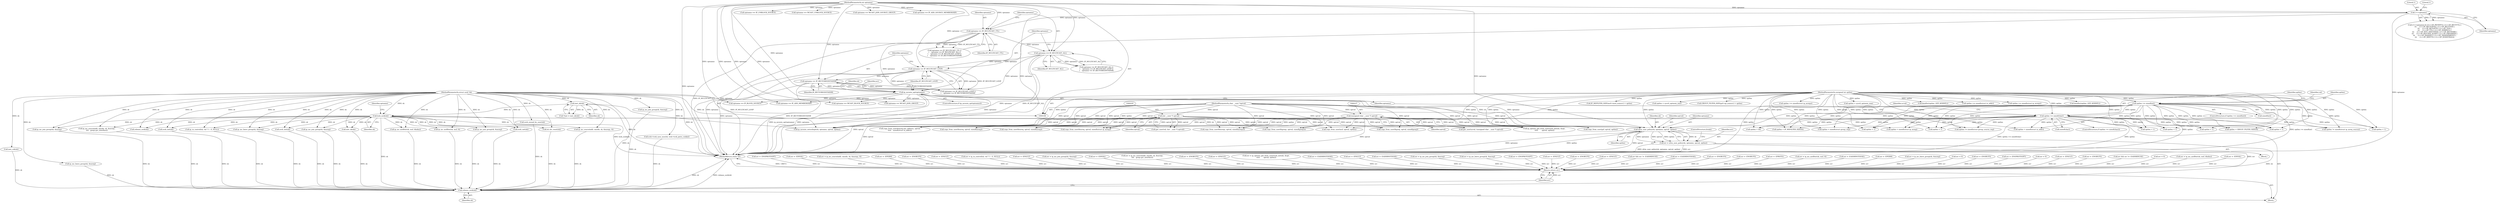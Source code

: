 digraph "0_linux_f6d8bd051c391c1c0458a30b2a7abcd939329259_26@pointer" {
"1001665" [label="(Call,xfrm_user_policy(sk, optname, optval, optlen))"];
"1000259" [label="(Call,lock_sock(sk))"];
"1000118" [label="(Call,inet_sk(sk))"];
"1000109" [label="(MethodParameterIn,struct sock *sk)"];
"1000248" [label="(Call,ip_mroute_opt(optname))"];
"1000128" [label="(Call,1<<optname)"];
"1000111" [label="(MethodParameterIn,int optname)"];
"1000199" [label="(Call,optname == IP_MULTICAST_ALL)"];
"1000195" [label="(Call,optname == IP_MULTICAST_TTL)"];
"1000206" [label="(Call,optname == IP_RECVORIGDSTADDR)"];
"1000203" [label="(Call,optname == IP_MULTICAST_LOOP)"];
"1000219" [label="(Call,(int __user *) optval)"];
"1000112" [label="(MethodParameterIn,char __user *optval)"];
"1000236" [label="(Call,(unsigned char __user *) optval)"];
"1000227" [label="(Call,optlen >= sizeof(char))"];
"1000211" [label="(Call,optlen >= sizeof(int))"];
"1000113" [label="(MethodParameterIn,unsigned int optlen)"];
"1001663" [label="(Call,err = xfrm_user_policy(sk, optname, optval, optlen))"];
"1001724" [label="(Return,return err;)"];
"1001722" [label="(Call,release_sock(sk))"];
"1000859" [label="(Call,optlen >= sizeof(struct ip_mreqn))"];
"1000889" [label="(Call,optname == IP_ADD_MEMBERSHIP)"];
"1001011" [label="(Call,copy_from_user(&mreqs, optval, sizeof(mreqs)))"];
"1001208" [label="(Call,copy_from_user(&greqs, optval, sizeof(greqs)))"];
"1000221" [label="(Identifier,optval)"];
"1001596" [label="(Call,ip_mc_msfilter(sk, msf, ifindex))"];
"1000227" [label="(Call,optlen >= sizeof(char))"];
"1001131" [label="(Call,copy_from_user(&greq, optval, sizeof(greq)))"];
"1001174" [label="(Call,optname == MCAST_JOIN_GROUP)"];
"1000989" [label="(Call,ip_mc_msfilter(sk, msf, 0))"];
"1001670" [label="(ControlStructure,break;)"];
"1000133" [label="(Literal,1)"];
"1001179" [label="(Call,ip_mc_join_group(sk, &mreq))"];
"1001215" [label="(Call,err = -EFAULT)"];
"1001005" [label="(Call,optlen != sizeof(struct ip_mreq_source))"];
"1000894" [label="(Call,ip_mc_join_group(sk, &mreq))"];
"1001640" [label="(Call,optlen < 1)"];
"1000116" [label="(Call,*inet = inet_sk(sk))"];
"1000762" [label="(Call,sock_net(sk))"];
"1000272" [label="(Call,optlen > 40)"];
"1001408" [label="(Call,optlen > sysctl_optmem_max)"];
"1001664" [label="(Identifier,err)"];
"1001083" [label="(Call,err && err != -EADDRINUSE)"];
"1000910" [label="(Call,optlen < IP_MSFILTER_SIZE(0))"];
"1000235" [label="(Identifier,ucval)"];
"1000247" [label="(ControlStructure,if (ip_mroute_opt(optname)))"];
"1000787" [label="(Call,err = -EADDRNOTAVAIL)"];
"1001036" [label="(Call,optname == IP_UNBLOCK_SOURCE)"];
"1000934" [label="(Call,err = -ENOBUFS)"];
"1001121" [label="(Call,optlen < sizeof(struct group_req))"];
"1000920" [label="(Call,err = -ENOBUFS)"];
"1000194" [label="(Call,optname == IP_MULTICAST_TTL ||\n\t    optname == IP_MULTICAST_ALL ||\n\t    optname == IP_MULTICAST_LOOP ||\n\t    optname == IP_RECVORIGDSTADDR)"];
"1000208" [label="(Identifier,IP_RECVORIGDSTADDR)"];
"1000118" [label="(Call,inet_sk(sk))"];
"1000512" [label="(Call,sk_dst_reset(sk))"];
"1000720" [label="(Call,copy_from_user(&mreq.imr_address, optval,\n\t\t\t\t\t   sizeof(struct in_addr)))"];
"1000656" [label="(Call,optlen < 1)"];
"1000218" [label="(Identifier,val)"];
"1001106" [label="(Call,ip_mc_source(add, omode, sk, &mreqs, 0))"];
"1000129" [label="(Literal,1)"];
"1001665" [label="(Call,xfrm_user_policy(sk, optname, optval, optlen))"];
"1000838" [label="(Call,err = -EPROTO)"];
"1000294" [label="(Call,sock_owned_by_user(sk))"];
"1001668" [label="(Identifier,optval)"];
"1000699" [label="(Call,copy_from_user(&mreq, optval, sizeof(mreq)))"];
"1001342" [label="(Call,ip_mc_join_group(sk, &mreq))"];
"1000849" [label="(Call,optlen < sizeof(struct ip_mreq))"];
"1000517" [label="(Call,optlen < 1)"];
"1001202" [label="(Call,optlen != sizeof(struct group_source_req))"];
"1000263" [label="(Block,)"];
"1001294" [label="(Call,optname == MCAST_UNBLOCK_SOURCE)"];
"1000217" [label="(Call,get_user(val, (int __user *) optval))"];
"1000987" [label="(Call,err = ip_mc_msfilter(sk, msf, 0))"];
"1001237" [label="(Call,err = -EADDRNOTAVAIL)"];
"1000260" [label="(Identifier,sk)"];
"1001667" [label="(Identifier,optname)"];
"1001654" [label="(Call,err = -EPERM)"];
"1000204" [label="(Identifier,optname)"];
"1000262" [label="(Identifier,optname)"];
"1000683" [label="(Call,optlen < sizeof(struct in_addr))"];
"1000899" [label="(Call,err = ip_mc_leave_group(sk, &mreq))"];
"1000127" [label="(Call,(1<<optname) & ((1<<IP_PKTINFO) | (1<<IP_RECVTTL) |\n\t\t\t     (1<<IP_RECVOPTS) | (1<<IP_RECVTOS) |\n\t\t\t     (1<<IP_RETOPTS) | (1<<IP_TOS) |\n\t\t\t     (1<<IP_TTL) | (1<<IP_HDRINCL) |\n\t\t\t     (1<<IP_MTU_DISCOVER) | (1<<IP_RECVERR) |\n\t\t\t     (1<<IP_ROUTER_ALERT) | (1<<IP_FREEBIND) |\n\t\t\t     (1<<IP_PASSSEC) | (1<<IP_TRANSPARENT) |\n\t\t\t     (1<<IP_MINTTL) | (1<<IP_NODEFRAG)))"];
"1000196" [label="(Identifier,optname)"];
"1000111" [label="(MethodParameterIn,int optname)"];
"1000944" [label="(Call,copy_from_user(msf, optval, optlen))"];
"1000927" [label="(Call,kmalloc(optlen, GFP_KERNEL))"];
"1000212" [label="(Identifier,optlen)"];
"1000830" [label="(Call,err = 0)"];
"1000195" [label="(Call,optname == IP_MULTICAST_TTL)"];
"1000112" [label="(MethodParameterIn,char __user *optval)"];
"1001727" [label="(Call,release_sock(sk))"];
"1000716" [label="(Call,optlen >= sizeof(struct in_addr))"];
"1000693" [label="(Call,optlen >= sizeof(struct ip_mreqn))"];
"1001669" [label="(Identifier,optlen)"];
"1000203" [label="(Call,optname == IP_MULTICAST_LOOP)"];
"1000967" [label="(Call,err = -ENOBUFS)"];
"1001078" [label="(Call,ip_mc_join_group(sk, &mreq))"];
"1000251" [label="(Call,ip_mroute_setsockopt(sk, optname, optval, optlen))"];
"1000205" [label="(Identifier,IP_MULTICAST_LOOP)"];
"1001419" [label="(Call,kmalloc(optlen, GFP_KERNEL))"];
"1000236" [label="(Call,(unsigned char __user *) optval)"];
"1001717" [label="(Call,err = -ENOPROTOOPT)"];
"1000256" [label="(Call,err = 0)"];
"1000202" [label="(Call,optname == IP_MULTICAST_LOOP ||\n\t    optname == IP_RECVORIGDSTADDR)"];
"1000627" [label="(Call,optlen < 1)"];
"1000249" [label="(Identifier,optname)"];
"1000210" [label="(ControlStructure,if (optlen >= sizeof(int)))"];
"1000854" [label="(Call,err = -EFAULT)"];
"1000109" [label="(MethodParameterIn,struct sock *sk)"];
"1001487" [label="(Call,err = -ENOBUFS)"];
"1000130" [label="(Identifier,optname)"];
"1000278" [label="(Call,ip_options_get_from_user(sock_net(sk), &opt,\n \t\t\t\t\t       optval, optlen))"];
"1001724" [label="(Return,return err;)"];
"1000114" [label="(Block,)"];
"1000201" [label="(Identifier,IP_MULTICAST_ALL)"];
"1000865" [label="(Call,copy_from_user(&mreq, optval, sizeof(mreq)))"];
"1001306" [label="(Call,optname == MCAST_JOIN_SOURCE_GROUP)"];
"1000228" [label="(Identifier,optlen)"];
"1000113" [label="(MethodParameterIn,unsigned int optlen)"];
"1000219" [label="(Call,(int __user *) optval)"];
"1001347" [label="(Call,err && err != -EADDRINUSE)"];
"1000229" [label="(Call,sizeof(char))"];
"1001683" [label="(Call,optlen < 1)"];
"1000252" [label="(Identifier,sk)"];
"1000755" [label="(Call,err = 0)"];
"1001594" [label="(Call,err = ip_mc_msfilter(sk, msf, ifindex))"];
"1000248" [label="(Call,ip_mroute_opt(optname))"];
"1001048" [label="(Call,optname == IP_ADD_SOURCE_MEMBERSHIP)"];
"1000797" [label="(Call,err = -EINVAL)"];
"1000198" [label="(Call,optname == IP_MULTICAST_ALL ||\n\t    optname == IP_MULTICAST_LOOP ||\n\t    optname == IP_RECVORIGDSTADDR)"];
"1001725" [label="(Identifier,err)"];
"1001697" [label="(Call,optlen < 1)"];
"1000571" [label="(Call,err = -ENOPROTOOPT)"];
"1000982" [label="(Call,err = -EINVAL)"];
"1001436" [label="(Call,copy_from_user(gsf, optval, optlen))"];
"1000259" [label="(Call,lock_sock(sk))"];
"1001104" [label="(Call,err = ip_mc_source(add, omode, sk, &mreqs, 0))"];
"1001677" [label="(Call,err = -EPERM)"];
"1000238" [label="(Identifier,optval)"];
"1001412" [label="(Call,err = -ENOBUFS)"];
"1001126" [label="(Call,err = -EFAULT)"];
"1000973" [label="(Call,IP_MSFILTER_SIZE(msf->imsf_numsrc) > optlen)"];
"1001377" [label="(Call,ip_mc_source(add, omode, sk, &mreqs,\n\t\t\t\t   greqs.gsr_interface))"];
"1000119" [label="(Identifier,sk)"];
"1000352" [label="(Call,icsk->icsk_sync_mss(sk, icsk->icsk_pmtu_cookie))"];
"1000257" [label="(Identifier,err)"];
"1001628" [label="(Call,err = ip_ra_control(sk, val ? 1 : 0, NULL))"];
"1001723" [label="(Identifier,sk)"];
"1001666" [label="(Identifier,sk)"];
"1000881" [label="(Call,copy_from_user(&mreq, optval, sizeof(struct ip_mreq)))"];
"1000206" [label="(Call,optname == IP_RECVORIGDSTADDR)"];
"1000128" [label="(Call,1<<optname)"];
"1000211" [label="(Call,optlen >= sizeof(int))"];
"1001431" [label="(Call,err = -EFAULT)"];
"1001402" [label="(Call,optlen < GROUP_FILTER_SIZE(0))"];
"1000892" [label="(Call,err = ip_mc_join_group(sk, &mreq))"];
"1001467" [label="(Call,err = -EINVAL)"];
"1001608" [label="(Call,optlen < 1)"];
"1001375" [label="(Call,err = ip_mc_source(add, omode, sk, &mreqs,\n\t\t\t\t   greqs.gsr_interface))"];
"1000213" [label="(Call,sizeof(int))"];
"1000279" [label="(Call,sock_net(sk))"];
"1000226" [label="(ControlStructure,if (optlen >= sizeof(char)))"];
"1001426" [label="(Call,err = -ENOBUFS)"];
"1000304" [label="(Call,inet_csk(sk))"];
"1000688" [label="(Call,err = -EFAULT)"];
"1000901" [label="(Call,ip_mc_leave_group(sk, &mreq))"];
"1000916" [label="(Call,optlen > sysctl_optmem_max)"];
"1000199" [label="(Call,optname == IP_MULTICAST_ALL)"];
"1001024" [label="(Call,optname == IP_BLOCK_SOURCE)"];
"1000234" [label="(Call,get_user(ucval, (unsigned char __user *) optval))"];
"1000276" [label="(Call,err = ip_options_get_from_user(sock_net(sk), &opt,\n \t\t\t\t\t       optval, optlen))"];
"1000200" [label="(Identifier,optname)"];
"1001545" [label="(Call,err = -EADDRNOTAVAIL)"];
"1000207" [label="(Identifier,optname)"];
"1001630" [label="(Call,ip_ra_control(sk, val ? 1 : 0, NULL))"];
"1001186" [label="(Call,ip_mc_leave_group(sk, &mreq))"];
"1001018" [label="(Call,err = -EFAULT)"];
"1001512" [label="(Call,err = -EADDRNOTAVAIL)"];
"1000197" [label="(Identifier,IP_MULTICAST_TTL)"];
"1000782" [label="(Call,sock_net(sk))"];
"1001177" [label="(Call,err = ip_mc_join_group(sk, &mreq))"];
"1001184" [label="(Call,err = ip_mc_leave_group(sk, &mreq))"];
"1000549" [label="(Call,err = -ENOPROTOOPT)"];
"1000844" [label="(Call,inet_sk(sk))"];
"1000939" [label="(Call,err = -EFAULT)"];
"1001722" [label="(Call,release_sock(sk))"];
"1001663" [label="(Call,err = xfrm_user_policy(sk, optname, optval, optlen))"];
"1001282" [label="(Call,optname == MCAST_BLOCK_SOURCE)"];
"1001732" [label="(MethodReturn,static int)"];
"1001454" [label="(Call,err = -ENOBUFS)"];
"1001460" [label="(Call,GROUP_FILTER_SIZE(gsf->gf_numsrc) > optlen)"];
"1001665" -> "1001663"  [label="AST: "];
"1001665" -> "1001669"  [label="CFG: "];
"1001666" -> "1001665"  [label="AST: "];
"1001667" -> "1001665"  [label="AST: "];
"1001668" -> "1001665"  [label="AST: "];
"1001669" -> "1001665"  [label="AST: "];
"1001663" -> "1001665"  [label="CFG: "];
"1001665" -> "1001732"  [label="DDG: optlen"];
"1001665" -> "1001732"  [label="DDG: optval"];
"1001665" -> "1001732"  [label="DDG: optname"];
"1001665" -> "1001663"  [label="DDG: sk"];
"1001665" -> "1001663"  [label="DDG: optname"];
"1001665" -> "1001663"  [label="DDG: optval"];
"1001665" -> "1001663"  [label="DDG: optlen"];
"1000259" -> "1001665"  [label="DDG: sk"];
"1000109" -> "1001665"  [label="DDG: sk"];
"1000248" -> "1001665"  [label="DDG: optname"];
"1000111" -> "1001665"  [label="DDG: optname"];
"1000219" -> "1001665"  [label="DDG: optval"];
"1000236" -> "1001665"  [label="DDG: optval"];
"1000112" -> "1001665"  [label="DDG: optval"];
"1000227" -> "1001665"  [label="DDG: optlen"];
"1000211" -> "1001665"  [label="DDG: optlen"];
"1000113" -> "1001665"  [label="DDG: optlen"];
"1001665" -> "1001722"  [label="DDG: sk"];
"1000259" -> "1000114"  [label="AST: "];
"1000259" -> "1000260"  [label="CFG: "];
"1000260" -> "1000259"  [label="AST: "];
"1000262" -> "1000259"  [label="CFG: "];
"1000259" -> "1001732"  [label="DDG: lock_sock(sk)"];
"1000118" -> "1000259"  [label="DDG: sk"];
"1000109" -> "1000259"  [label="DDG: sk"];
"1000259" -> "1000279"  [label="DDG: sk"];
"1000259" -> "1000512"  [label="DDG: sk"];
"1000259" -> "1000762"  [label="DDG: sk"];
"1000259" -> "1000782"  [label="DDG: sk"];
"1000259" -> "1000844"  [label="DDG: sk"];
"1000259" -> "1000989"  [label="DDG: sk"];
"1000259" -> "1001078"  [label="DDG: sk"];
"1000259" -> "1001106"  [label="DDG: sk"];
"1000259" -> "1001179"  [label="DDG: sk"];
"1000259" -> "1001186"  [label="DDG: sk"];
"1000259" -> "1001342"  [label="DDG: sk"];
"1000259" -> "1001377"  [label="DDG: sk"];
"1000259" -> "1001596"  [label="DDG: sk"];
"1000259" -> "1001630"  [label="DDG: sk"];
"1000259" -> "1001722"  [label="DDG: sk"];
"1000259" -> "1001727"  [label="DDG: sk"];
"1000118" -> "1000116"  [label="AST: "];
"1000118" -> "1000119"  [label="CFG: "];
"1000119" -> "1000118"  [label="AST: "];
"1000116" -> "1000118"  [label="CFG: "];
"1000118" -> "1001732"  [label="DDG: sk"];
"1000118" -> "1000116"  [label="DDG: sk"];
"1000109" -> "1000118"  [label="DDG: sk"];
"1000118" -> "1000251"  [label="DDG: sk"];
"1000109" -> "1000108"  [label="AST: "];
"1000109" -> "1001732"  [label="DDG: sk"];
"1000109" -> "1000251"  [label="DDG: sk"];
"1000109" -> "1000279"  [label="DDG: sk"];
"1000109" -> "1000294"  [label="DDG: sk"];
"1000109" -> "1000304"  [label="DDG: sk"];
"1000109" -> "1000352"  [label="DDG: sk"];
"1000109" -> "1000512"  [label="DDG: sk"];
"1000109" -> "1000762"  [label="DDG: sk"];
"1000109" -> "1000782"  [label="DDG: sk"];
"1000109" -> "1000844"  [label="DDG: sk"];
"1000109" -> "1000894"  [label="DDG: sk"];
"1000109" -> "1000901"  [label="DDG: sk"];
"1000109" -> "1000989"  [label="DDG: sk"];
"1000109" -> "1001078"  [label="DDG: sk"];
"1000109" -> "1001106"  [label="DDG: sk"];
"1000109" -> "1001179"  [label="DDG: sk"];
"1000109" -> "1001186"  [label="DDG: sk"];
"1000109" -> "1001342"  [label="DDG: sk"];
"1000109" -> "1001377"  [label="DDG: sk"];
"1000109" -> "1001596"  [label="DDG: sk"];
"1000109" -> "1001630"  [label="DDG: sk"];
"1000109" -> "1001722"  [label="DDG: sk"];
"1000109" -> "1001727"  [label="DDG: sk"];
"1000248" -> "1000247"  [label="AST: "];
"1000248" -> "1000249"  [label="CFG: "];
"1000249" -> "1000248"  [label="AST: "];
"1000252" -> "1000248"  [label="CFG: "];
"1000257" -> "1000248"  [label="CFG: "];
"1000248" -> "1001732"  [label="DDG: ip_mroute_opt(optname)"];
"1000248" -> "1001732"  [label="DDG: optname"];
"1000128" -> "1000248"  [label="DDG: optname"];
"1000199" -> "1000248"  [label="DDG: optname"];
"1000206" -> "1000248"  [label="DDG: optname"];
"1000195" -> "1000248"  [label="DDG: optname"];
"1000203" -> "1000248"  [label="DDG: optname"];
"1000111" -> "1000248"  [label="DDG: optname"];
"1000248" -> "1000251"  [label="DDG: optname"];
"1000248" -> "1000889"  [label="DDG: optname"];
"1000248" -> "1001024"  [label="DDG: optname"];
"1000248" -> "1001174"  [label="DDG: optname"];
"1000248" -> "1001282"  [label="DDG: optname"];
"1000128" -> "1000127"  [label="AST: "];
"1000128" -> "1000130"  [label="CFG: "];
"1000129" -> "1000128"  [label="AST: "];
"1000130" -> "1000128"  [label="AST: "];
"1000133" -> "1000128"  [label="CFG: "];
"1000128" -> "1001732"  [label="DDG: optname"];
"1000128" -> "1000127"  [label="DDG: 1"];
"1000128" -> "1000127"  [label="DDG: optname"];
"1000111" -> "1000128"  [label="DDG: optname"];
"1000128" -> "1000195"  [label="DDG: optname"];
"1000111" -> "1000108"  [label="AST: "];
"1000111" -> "1001732"  [label="DDG: optname"];
"1000111" -> "1000195"  [label="DDG: optname"];
"1000111" -> "1000199"  [label="DDG: optname"];
"1000111" -> "1000203"  [label="DDG: optname"];
"1000111" -> "1000206"  [label="DDG: optname"];
"1000111" -> "1000251"  [label="DDG: optname"];
"1000111" -> "1000889"  [label="DDG: optname"];
"1000111" -> "1001024"  [label="DDG: optname"];
"1000111" -> "1001036"  [label="DDG: optname"];
"1000111" -> "1001048"  [label="DDG: optname"];
"1000111" -> "1001174"  [label="DDG: optname"];
"1000111" -> "1001282"  [label="DDG: optname"];
"1000111" -> "1001294"  [label="DDG: optname"];
"1000111" -> "1001306"  [label="DDG: optname"];
"1000199" -> "1000198"  [label="AST: "];
"1000199" -> "1000201"  [label="CFG: "];
"1000200" -> "1000199"  [label="AST: "];
"1000201" -> "1000199"  [label="AST: "];
"1000204" -> "1000199"  [label="CFG: "];
"1000198" -> "1000199"  [label="CFG: "];
"1000199" -> "1001732"  [label="DDG: IP_MULTICAST_ALL"];
"1000199" -> "1001732"  [label="DDG: optname"];
"1000199" -> "1000198"  [label="DDG: optname"];
"1000199" -> "1000198"  [label="DDG: IP_MULTICAST_ALL"];
"1000195" -> "1000199"  [label="DDG: optname"];
"1000199" -> "1000203"  [label="DDG: optname"];
"1000195" -> "1000194"  [label="AST: "];
"1000195" -> "1000197"  [label="CFG: "];
"1000196" -> "1000195"  [label="AST: "];
"1000197" -> "1000195"  [label="AST: "];
"1000200" -> "1000195"  [label="CFG: "];
"1000194" -> "1000195"  [label="CFG: "];
"1000195" -> "1001732"  [label="DDG: IP_MULTICAST_TTL"];
"1000195" -> "1001732"  [label="DDG: optname"];
"1000195" -> "1000194"  [label="DDG: optname"];
"1000195" -> "1000194"  [label="DDG: IP_MULTICAST_TTL"];
"1000206" -> "1000202"  [label="AST: "];
"1000206" -> "1000208"  [label="CFG: "];
"1000207" -> "1000206"  [label="AST: "];
"1000208" -> "1000206"  [label="AST: "];
"1000202" -> "1000206"  [label="CFG: "];
"1000206" -> "1001732"  [label="DDG: IP_RECVORIGDSTADDR"];
"1000206" -> "1001732"  [label="DDG: optname"];
"1000206" -> "1000202"  [label="DDG: optname"];
"1000206" -> "1000202"  [label="DDG: IP_RECVORIGDSTADDR"];
"1000203" -> "1000206"  [label="DDG: optname"];
"1000203" -> "1000202"  [label="AST: "];
"1000203" -> "1000205"  [label="CFG: "];
"1000204" -> "1000203"  [label="AST: "];
"1000205" -> "1000203"  [label="AST: "];
"1000207" -> "1000203"  [label="CFG: "];
"1000202" -> "1000203"  [label="CFG: "];
"1000203" -> "1001732"  [label="DDG: IP_MULTICAST_LOOP"];
"1000203" -> "1001732"  [label="DDG: optname"];
"1000203" -> "1000202"  [label="DDG: optname"];
"1000203" -> "1000202"  [label="DDG: IP_MULTICAST_LOOP"];
"1000219" -> "1000217"  [label="AST: "];
"1000219" -> "1000221"  [label="CFG: "];
"1000220" -> "1000219"  [label="AST: "];
"1000221" -> "1000219"  [label="AST: "];
"1000217" -> "1000219"  [label="CFG: "];
"1000219" -> "1001732"  [label="DDG: optval"];
"1000219" -> "1000217"  [label="DDG: optval"];
"1000112" -> "1000219"  [label="DDG: optval"];
"1000219" -> "1000251"  [label="DDG: optval"];
"1000219" -> "1000278"  [label="DDG: optval"];
"1000219" -> "1000699"  [label="DDG: optval"];
"1000219" -> "1000720"  [label="DDG: optval"];
"1000219" -> "1000865"  [label="DDG: optval"];
"1000219" -> "1000881"  [label="DDG: optval"];
"1000219" -> "1000944"  [label="DDG: optval"];
"1000219" -> "1001011"  [label="DDG: optval"];
"1000219" -> "1001131"  [label="DDG: optval"];
"1000219" -> "1001208"  [label="DDG: optval"];
"1000219" -> "1001436"  [label="DDG: optval"];
"1000112" -> "1000108"  [label="AST: "];
"1000112" -> "1001732"  [label="DDG: optval"];
"1000112" -> "1000236"  [label="DDG: optval"];
"1000112" -> "1000251"  [label="DDG: optval"];
"1000112" -> "1000278"  [label="DDG: optval"];
"1000112" -> "1000699"  [label="DDG: optval"];
"1000112" -> "1000720"  [label="DDG: optval"];
"1000112" -> "1000865"  [label="DDG: optval"];
"1000112" -> "1000881"  [label="DDG: optval"];
"1000112" -> "1000944"  [label="DDG: optval"];
"1000112" -> "1001011"  [label="DDG: optval"];
"1000112" -> "1001131"  [label="DDG: optval"];
"1000112" -> "1001208"  [label="DDG: optval"];
"1000112" -> "1001436"  [label="DDG: optval"];
"1000236" -> "1000234"  [label="AST: "];
"1000236" -> "1000238"  [label="CFG: "];
"1000237" -> "1000236"  [label="AST: "];
"1000238" -> "1000236"  [label="AST: "];
"1000234" -> "1000236"  [label="CFG: "];
"1000236" -> "1001732"  [label="DDG: optval"];
"1000236" -> "1000234"  [label="DDG: optval"];
"1000236" -> "1000251"  [label="DDG: optval"];
"1000236" -> "1000278"  [label="DDG: optval"];
"1000236" -> "1000699"  [label="DDG: optval"];
"1000236" -> "1000720"  [label="DDG: optval"];
"1000236" -> "1000865"  [label="DDG: optval"];
"1000236" -> "1000881"  [label="DDG: optval"];
"1000236" -> "1000944"  [label="DDG: optval"];
"1000236" -> "1001011"  [label="DDG: optval"];
"1000236" -> "1001131"  [label="DDG: optval"];
"1000236" -> "1001208"  [label="DDG: optval"];
"1000236" -> "1001436"  [label="DDG: optval"];
"1000227" -> "1000226"  [label="AST: "];
"1000227" -> "1000229"  [label="CFG: "];
"1000228" -> "1000227"  [label="AST: "];
"1000229" -> "1000227"  [label="AST: "];
"1000235" -> "1000227"  [label="CFG: "];
"1000249" -> "1000227"  [label="CFG: "];
"1000227" -> "1001732"  [label="DDG: optlen >= sizeof(char)"];
"1000227" -> "1001732"  [label="DDG: optlen"];
"1000211" -> "1000227"  [label="DDG: optlen"];
"1000113" -> "1000227"  [label="DDG: optlen"];
"1000227" -> "1000251"  [label="DDG: optlen"];
"1000227" -> "1000272"  [label="DDG: optlen"];
"1000227" -> "1000517"  [label="DDG: optlen"];
"1000227" -> "1000627"  [label="DDG: optlen"];
"1000227" -> "1000656"  [label="DDG: optlen"];
"1000227" -> "1000683"  [label="DDG: optlen"];
"1000227" -> "1000849"  [label="DDG: optlen"];
"1000227" -> "1000910"  [label="DDG: optlen"];
"1000227" -> "1001005"  [label="DDG: optlen"];
"1000227" -> "1001121"  [label="DDG: optlen"];
"1000227" -> "1001202"  [label="DDG: optlen"];
"1000227" -> "1001402"  [label="DDG: optlen"];
"1000227" -> "1001608"  [label="DDG: optlen"];
"1000227" -> "1001640"  [label="DDG: optlen"];
"1000227" -> "1001683"  [label="DDG: optlen"];
"1000227" -> "1001697"  [label="DDG: optlen"];
"1000211" -> "1000210"  [label="AST: "];
"1000211" -> "1000213"  [label="CFG: "];
"1000212" -> "1000211"  [label="AST: "];
"1000213" -> "1000211"  [label="AST: "];
"1000218" -> "1000211"  [label="CFG: "];
"1000228" -> "1000211"  [label="CFG: "];
"1000211" -> "1001732"  [label="DDG: optlen"];
"1000211" -> "1001732"  [label="DDG: optlen >= sizeof(int)"];
"1000113" -> "1000211"  [label="DDG: optlen"];
"1000211" -> "1000251"  [label="DDG: optlen"];
"1000211" -> "1000272"  [label="DDG: optlen"];
"1000211" -> "1000517"  [label="DDG: optlen"];
"1000211" -> "1000627"  [label="DDG: optlen"];
"1000211" -> "1000656"  [label="DDG: optlen"];
"1000211" -> "1000683"  [label="DDG: optlen"];
"1000211" -> "1000849"  [label="DDG: optlen"];
"1000211" -> "1000910"  [label="DDG: optlen"];
"1000211" -> "1001005"  [label="DDG: optlen"];
"1000211" -> "1001121"  [label="DDG: optlen"];
"1000211" -> "1001202"  [label="DDG: optlen"];
"1000211" -> "1001402"  [label="DDG: optlen"];
"1000211" -> "1001608"  [label="DDG: optlen"];
"1000211" -> "1001640"  [label="DDG: optlen"];
"1000211" -> "1001683"  [label="DDG: optlen"];
"1000211" -> "1001697"  [label="DDG: optlen"];
"1000113" -> "1000108"  [label="AST: "];
"1000113" -> "1001732"  [label="DDG: optlen"];
"1000113" -> "1000251"  [label="DDG: optlen"];
"1000113" -> "1000272"  [label="DDG: optlen"];
"1000113" -> "1000278"  [label="DDG: optlen"];
"1000113" -> "1000517"  [label="DDG: optlen"];
"1000113" -> "1000627"  [label="DDG: optlen"];
"1000113" -> "1000656"  [label="DDG: optlen"];
"1000113" -> "1000683"  [label="DDG: optlen"];
"1000113" -> "1000693"  [label="DDG: optlen"];
"1000113" -> "1000716"  [label="DDG: optlen"];
"1000113" -> "1000849"  [label="DDG: optlen"];
"1000113" -> "1000859"  [label="DDG: optlen"];
"1000113" -> "1000910"  [label="DDG: optlen"];
"1000113" -> "1000916"  [label="DDG: optlen"];
"1000113" -> "1000927"  [label="DDG: optlen"];
"1000113" -> "1000944"  [label="DDG: optlen"];
"1000113" -> "1000973"  [label="DDG: optlen"];
"1000113" -> "1001005"  [label="DDG: optlen"];
"1000113" -> "1001121"  [label="DDG: optlen"];
"1000113" -> "1001202"  [label="DDG: optlen"];
"1000113" -> "1001402"  [label="DDG: optlen"];
"1000113" -> "1001408"  [label="DDG: optlen"];
"1000113" -> "1001419"  [label="DDG: optlen"];
"1000113" -> "1001436"  [label="DDG: optlen"];
"1000113" -> "1001460"  [label="DDG: optlen"];
"1000113" -> "1001608"  [label="DDG: optlen"];
"1000113" -> "1001640"  [label="DDG: optlen"];
"1000113" -> "1001683"  [label="DDG: optlen"];
"1000113" -> "1001697"  [label="DDG: optlen"];
"1001663" -> "1000263"  [label="AST: "];
"1001664" -> "1001663"  [label="AST: "];
"1001670" -> "1001663"  [label="CFG: "];
"1001663" -> "1001732"  [label="DDG: xfrm_user_policy(sk, optname, optval, optlen)"];
"1001663" -> "1001732"  [label="DDG: err"];
"1001663" -> "1001724"  [label="DDG: err"];
"1001724" -> "1000114"  [label="AST: "];
"1001724" -> "1001725"  [label="CFG: "];
"1001725" -> "1001724"  [label="AST: "];
"1001732" -> "1001724"  [label="CFG: "];
"1001724" -> "1001732"  [label="DDG: <RET>"];
"1001725" -> "1001724"  [label="DDG: err"];
"1000549" -> "1001724"  [label="DDG: err"];
"1001512" -> "1001724"  [label="DDG: err"];
"1000987" -> "1001724"  [label="DDG: err"];
"1001431" -> "1001724"  [label="DDG: err"];
"1000920" -> "1001724"  [label="DDG: err"];
"1001237" -> "1001724"  [label="DDG: err"];
"1001018" -> "1001724"  [label="DDG: err"];
"1000939" -> "1001724"  [label="DDG: err"];
"1001717" -> "1001724"  [label="DDG: err"];
"1000797" -> "1001724"  [label="DDG: err"];
"1000276" -> "1001724"  [label="DDG: err"];
"1001215" -> "1001724"  [label="DDG: err"];
"1000967" -> "1001724"  [label="DDG: err"];
"1000830" -> "1001724"  [label="DDG: err"];
"1000787" -> "1001724"  [label="DDG: err"];
"1000688" -> "1001724"  [label="DDG: err"];
"1000934" -> "1001724"  [label="DDG: err"];
"1001177" -> "1001724"  [label="DDG: err"];
"1001677" -> "1001724"  [label="DDG: err"];
"1001487" -> "1001724"  [label="DDG: err"];
"1000892" -> "1001724"  [label="DDG: err"];
"1001104" -> "1001724"  [label="DDG: err"];
"1001126" -> "1001724"  [label="DDG: err"];
"1001184" -> "1001724"  [label="DDG: err"];
"1001347" -> "1001724"  [label="DDG: err"];
"1001454" -> "1001724"  [label="DDG: err"];
"1001426" -> "1001724"  [label="DDG: err"];
"1000899" -> "1001724"  [label="DDG: err"];
"1000854" -> "1001724"  [label="DDG: err"];
"1001083" -> "1001724"  [label="DDG: err"];
"1000571" -> "1001724"  [label="DDG: err"];
"1001467" -> "1001724"  [label="DDG: err"];
"1000982" -> "1001724"  [label="DDG: err"];
"1001654" -> "1001724"  [label="DDG: err"];
"1000838" -> "1001724"  [label="DDG: err"];
"1000256" -> "1001724"  [label="DDG: err"];
"1001375" -> "1001724"  [label="DDG: err"];
"1001594" -> "1001724"  [label="DDG: err"];
"1001545" -> "1001724"  [label="DDG: err"];
"1000755" -> "1001724"  [label="DDG: err"];
"1001628" -> "1001724"  [label="DDG: err"];
"1001412" -> "1001724"  [label="DDG: err"];
"1001722" -> "1000114"  [label="AST: "];
"1001722" -> "1001723"  [label="CFG: "];
"1001723" -> "1001722"  [label="AST: "];
"1001725" -> "1001722"  [label="CFG: "];
"1001722" -> "1001732"  [label="DDG: release_sock(sk)"];
"1001722" -> "1001732"  [label="DDG: sk"];
"1001377" -> "1001722"  [label="DDG: sk"];
"1000782" -> "1001722"  [label="DDG: sk"];
"1000304" -> "1001722"  [label="DDG: sk"];
"1000352" -> "1001722"  [label="DDG: sk"];
"1001342" -> "1001722"  [label="DDG: sk"];
"1000989" -> "1001722"  [label="DDG: sk"];
"1000762" -> "1001722"  [label="DDG: sk"];
"1000294" -> "1001722"  [label="DDG: sk"];
"1001078" -> "1001722"  [label="DDG: sk"];
"1000844" -> "1001722"  [label="DDG: sk"];
"1000901" -> "1001722"  [label="DDG: sk"];
"1001186" -> "1001722"  [label="DDG: sk"];
"1001630" -> "1001722"  [label="DDG: sk"];
"1000512" -> "1001722"  [label="DDG: sk"];
"1000894" -> "1001722"  [label="DDG: sk"];
"1000279" -> "1001722"  [label="DDG: sk"];
"1001106" -> "1001722"  [label="DDG: sk"];
"1001596" -> "1001722"  [label="DDG: sk"];
"1001179" -> "1001722"  [label="DDG: sk"];
}
